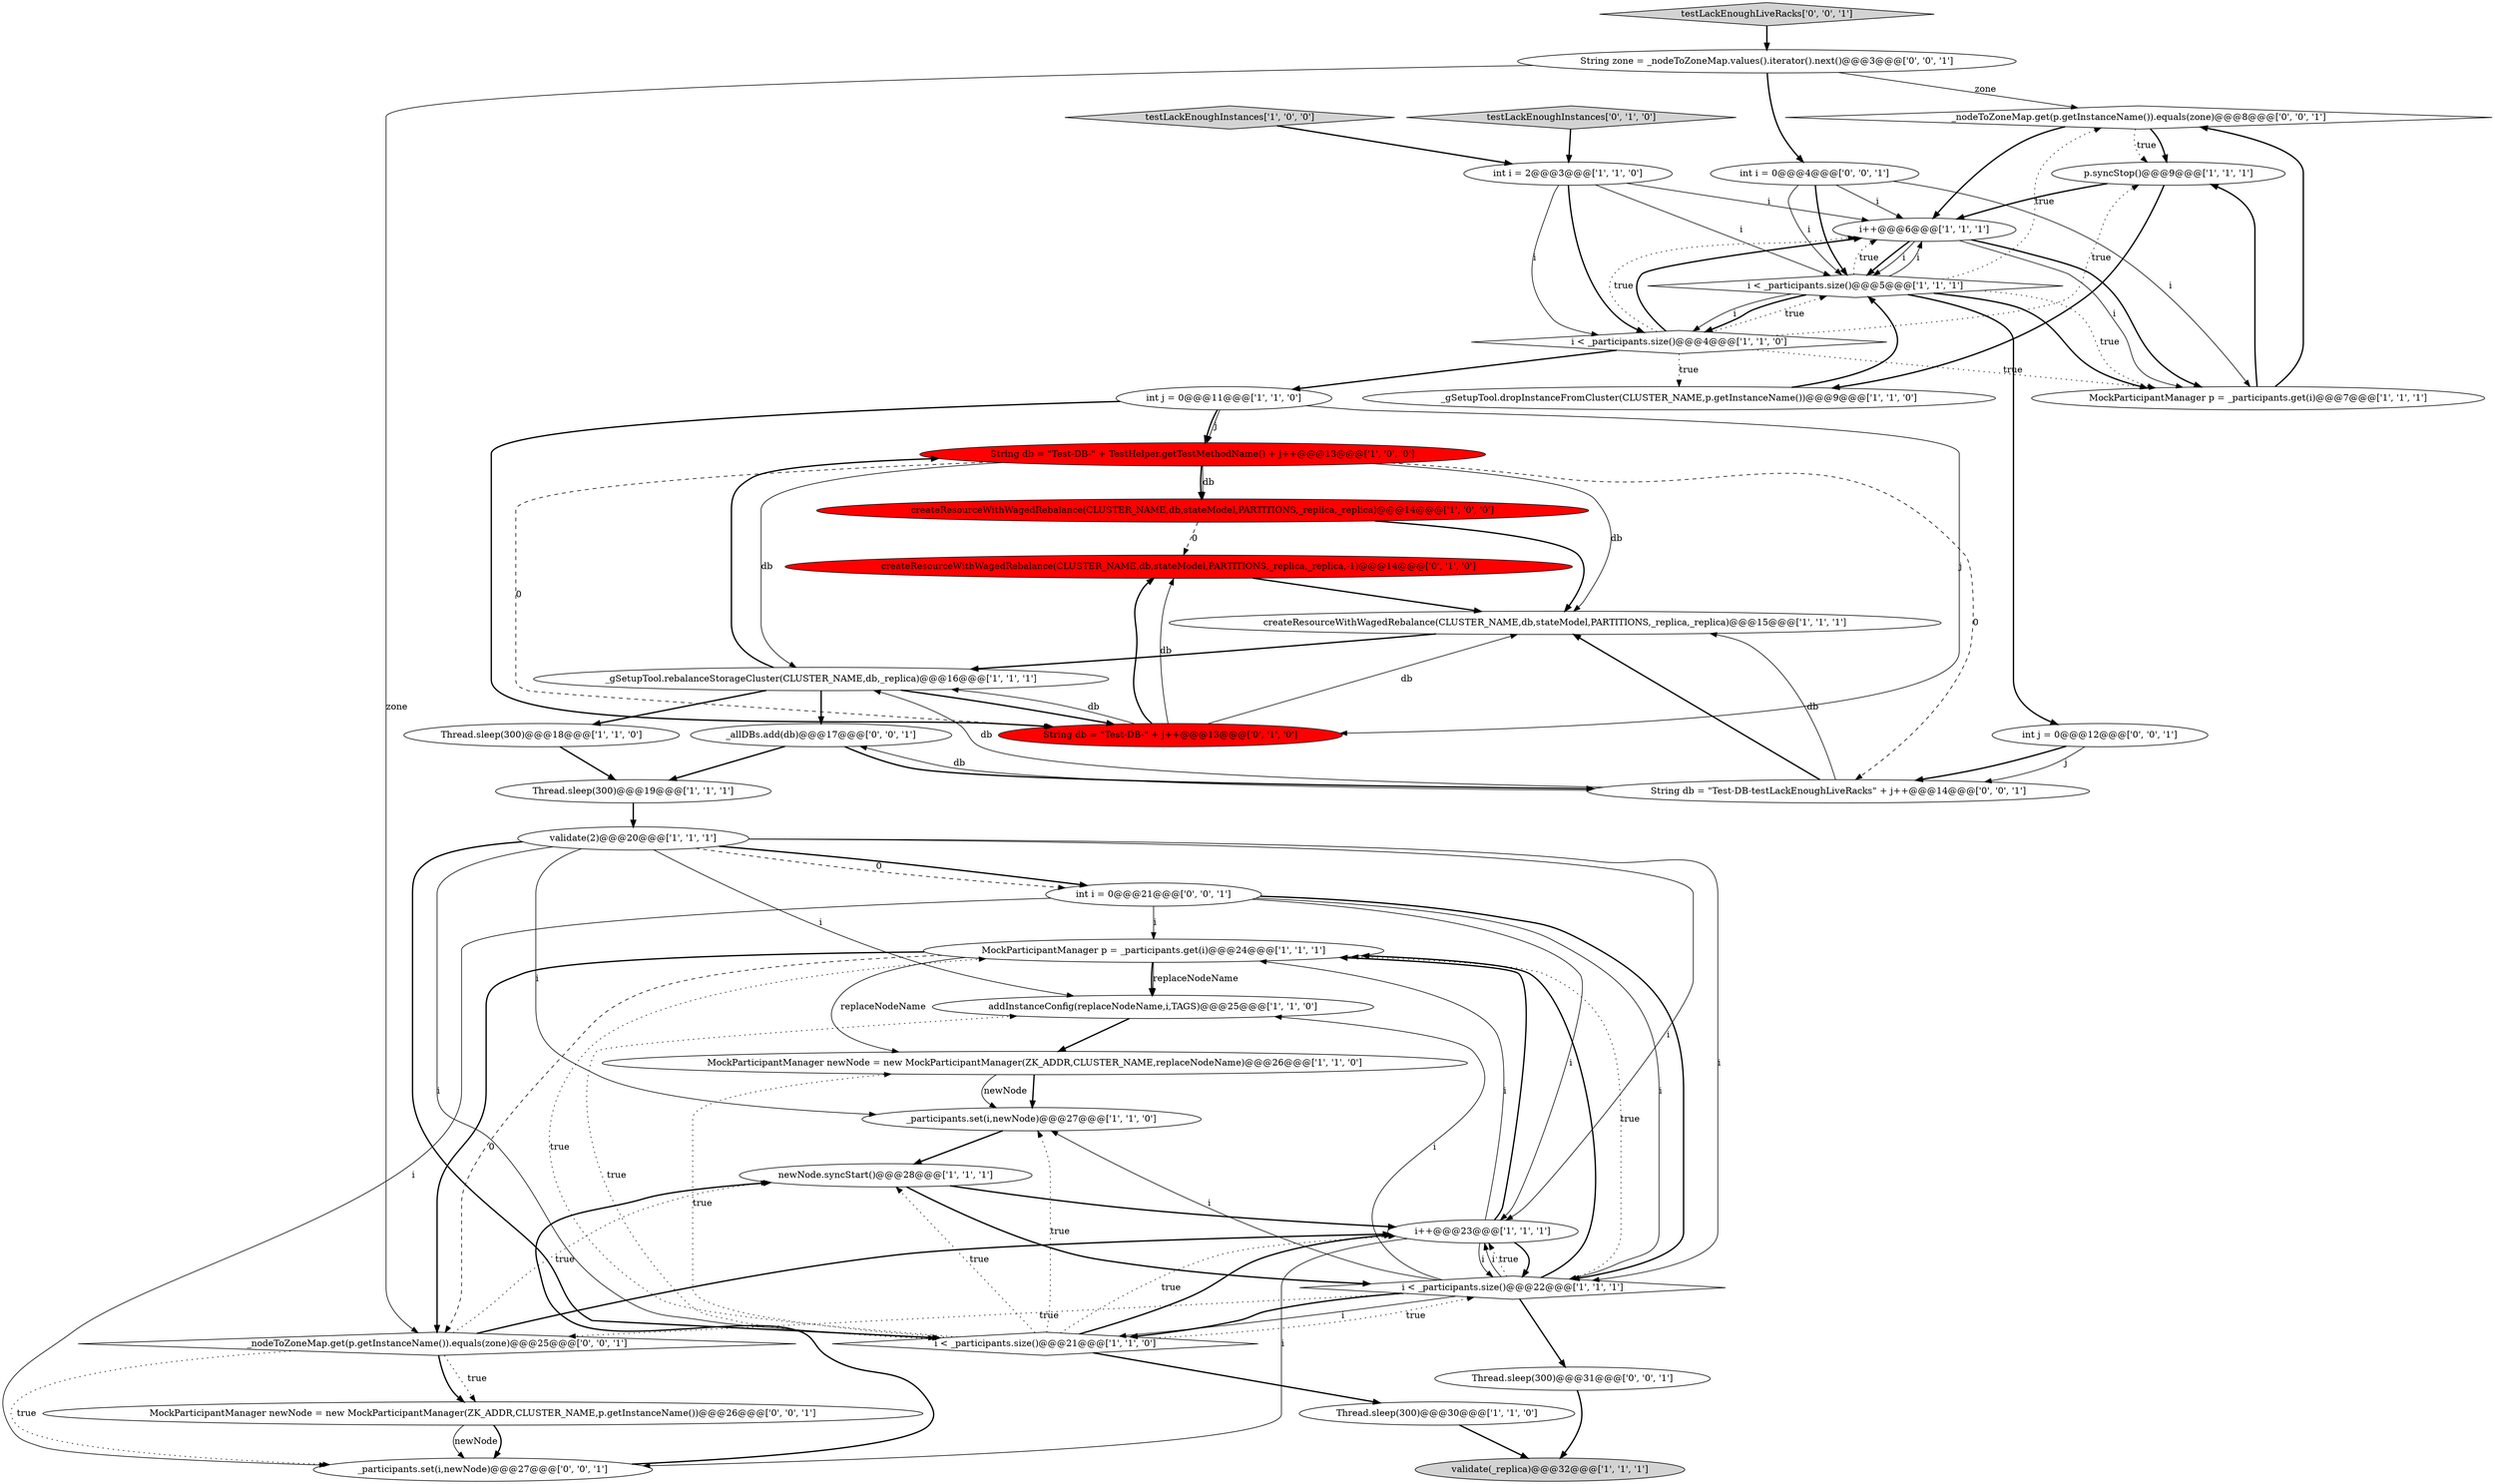 digraph {
23 [style = filled, label = "MockParticipantManager p = _participants.get(i)@@@24@@@['1', '1', '1']", fillcolor = white, shape = ellipse image = "AAA0AAABBB1BBB"];
9 [style = filled, label = "p.syncStop()@@@9@@@['1', '1', '1']", fillcolor = white, shape = ellipse image = "AAA0AAABBB1BBB"];
8 [style = filled, label = "int j = 0@@@11@@@['1', '1', '0']", fillcolor = white, shape = ellipse image = "AAA0AAABBB1BBB"];
13 [style = filled, label = "int i = 2@@@3@@@['1', '1', '0']", fillcolor = white, shape = ellipse image = "AAA0AAABBB1BBB"];
18 [style = filled, label = "MockParticipantManager p = _participants.get(i)@@@7@@@['1', '1', '1']", fillcolor = white, shape = ellipse image = "AAA0AAABBB1BBB"];
25 [style = filled, label = "_participants.set(i,newNode)@@@27@@@['1', '1', '0']", fillcolor = white, shape = ellipse image = "AAA0AAABBB1BBB"];
15 [style = filled, label = "addInstanceConfig(replaceNodeName,i,TAGS)@@@25@@@['1', '1', '0']", fillcolor = white, shape = ellipse image = "AAA0AAABBB1BBB"];
22 [style = filled, label = "createResourceWithWagedRebalance(CLUSTER_NAME,db,stateModel,PARTITIONS,_replica,_replica)@@@14@@@['1', '0', '0']", fillcolor = red, shape = ellipse image = "AAA1AAABBB1BBB"];
26 [style = filled, label = "createResourceWithWagedRebalance(CLUSTER_NAME,db,stateModel,PARTITIONS,_replica,_replica,-1)@@@14@@@['0', '1', '0']", fillcolor = red, shape = ellipse image = "AAA1AAABBB2BBB"];
39 [style = filled, label = "MockParticipantManager newNode = new MockParticipantManager(ZK_ADDR,CLUSTER_NAME,p.getInstanceName())@@@26@@@['0', '0', '1']", fillcolor = white, shape = ellipse image = "AAA0AAABBB3BBB"];
3 [style = filled, label = "String db = \"Test-DB-\" + TestHelper.getTestMethodName() + j++@@@13@@@['1', '0', '0']", fillcolor = red, shape = ellipse image = "AAA1AAABBB1BBB"];
28 [style = filled, label = "testLackEnoughInstances['0', '1', '0']", fillcolor = lightgray, shape = diamond image = "AAA0AAABBB2BBB"];
11 [style = filled, label = "i < _participants.size()@@@21@@@['1', '1', '0']", fillcolor = white, shape = diamond image = "AAA0AAABBB1BBB"];
32 [style = filled, label = "_participants.set(i,newNode)@@@27@@@['0', '0', '1']", fillcolor = white, shape = ellipse image = "AAA0AAABBB3BBB"];
0 [style = filled, label = "Thread.sleep(300)@@@30@@@['1', '1', '0']", fillcolor = white, shape = ellipse image = "AAA0AAABBB1BBB"];
1 [style = filled, label = "i++@@@6@@@['1', '1', '1']", fillcolor = white, shape = ellipse image = "AAA0AAABBB1BBB"];
20 [style = filled, label = "i < _participants.size()@@@5@@@['1', '1', '1']", fillcolor = white, shape = diamond image = "AAA0AAABBB1BBB"];
19 [style = filled, label = "_gSetupTool.rebalanceStorageCluster(CLUSTER_NAME,db,_replica)@@@16@@@['1', '1', '1']", fillcolor = white, shape = ellipse image = "AAA0AAABBB1BBB"];
24 [style = filled, label = "validate(_replica)@@@32@@@['1', '1', '1']", fillcolor = lightgray, shape = ellipse image = "AAA0AAABBB1BBB"];
33 [style = filled, label = "String zone = _nodeToZoneMap.values().iterator().next()@@@3@@@['0', '0', '1']", fillcolor = white, shape = ellipse image = "AAA0AAABBB3BBB"];
30 [style = filled, label = "_allDBs.add(db)@@@17@@@['0', '0', '1']", fillcolor = white, shape = ellipse image = "AAA0AAABBB3BBB"];
7 [style = filled, label = "MockParticipantManager newNode = new MockParticipantManager(ZK_ADDR,CLUSTER_NAME,replaceNodeName)@@@26@@@['1', '1', '0']", fillcolor = white, shape = ellipse image = "AAA0AAABBB1BBB"];
37 [style = filled, label = "int i = 0@@@21@@@['0', '0', '1']", fillcolor = white, shape = ellipse image = "AAA0AAABBB3BBB"];
6 [style = filled, label = "Thread.sleep(300)@@@19@@@['1', '1', '1']", fillcolor = white, shape = ellipse image = "AAA0AAABBB1BBB"];
36 [style = filled, label = "_nodeToZoneMap.get(p.getInstanceName()).equals(zone)@@@8@@@['0', '0', '1']", fillcolor = white, shape = diamond image = "AAA0AAABBB3BBB"];
12 [style = filled, label = "validate(2)@@@20@@@['1', '1', '1']", fillcolor = white, shape = ellipse image = "AAA0AAABBB1BBB"];
29 [style = filled, label = "int i = 0@@@4@@@['0', '0', '1']", fillcolor = white, shape = ellipse image = "AAA0AAABBB3BBB"];
38 [style = filled, label = "Thread.sleep(300)@@@31@@@['0', '0', '1']", fillcolor = white, shape = ellipse image = "AAA0AAABBB3BBB"];
40 [style = filled, label = "int j = 0@@@12@@@['0', '0', '1']", fillcolor = white, shape = ellipse image = "AAA0AAABBB3BBB"];
35 [style = filled, label = "testLackEnoughLiveRacks['0', '0', '1']", fillcolor = lightgray, shape = diamond image = "AAA0AAABBB3BBB"];
4 [style = filled, label = "testLackEnoughInstances['1', '0', '0']", fillcolor = lightgray, shape = diamond image = "AAA0AAABBB1BBB"];
2 [style = filled, label = "i++@@@23@@@['1', '1', '1']", fillcolor = white, shape = ellipse image = "AAA0AAABBB1BBB"];
14 [style = filled, label = "_gSetupTool.dropInstanceFromCluster(CLUSTER_NAME,p.getInstanceName())@@@9@@@['1', '1', '0']", fillcolor = white, shape = ellipse image = "AAA0AAABBB1BBB"];
10 [style = filled, label = "Thread.sleep(300)@@@18@@@['1', '1', '0']", fillcolor = white, shape = ellipse image = "AAA0AAABBB1BBB"];
16 [style = filled, label = "i < _participants.size()@@@22@@@['1', '1', '1']", fillcolor = white, shape = diamond image = "AAA0AAABBB1BBB"];
27 [style = filled, label = "String db = \"Test-DB-\" + j++@@@13@@@['0', '1', '0']", fillcolor = red, shape = ellipse image = "AAA1AAABBB2BBB"];
21 [style = filled, label = "i < _participants.size()@@@4@@@['1', '1', '0']", fillcolor = white, shape = diamond image = "AAA0AAABBB1BBB"];
17 [style = filled, label = "createResourceWithWagedRebalance(CLUSTER_NAME,db,stateModel,PARTITIONS,_replica,_replica)@@@15@@@['1', '1', '1']", fillcolor = white, shape = ellipse image = "AAA0AAABBB1BBB"];
31 [style = filled, label = "String db = \"Test-DB-testLackEnoughLiveRacks\" + j++@@@14@@@['0', '0', '1']", fillcolor = white, shape = ellipse image = "AAA0AAABBB3BBB"];
5 [style = filled, label = "newNode.syncStart()@@@28@@@['1', '1', '1']", fillcolor = white, shape = ellipse image = "AAA0AAABBB1BBB"];
34 [style = filled, label = "_nodeToZoneMap.get(p.getInstanceName()).equals(zone)@@@25@@@['0', '0', '1']", fillcolor = white, shape = diamond image = "AAA0AAABBB3BBB"];
27->19 [style = solid, label="db"];
16->34 [style = dotted, label="true"];
21->18 [style = dotted, label="true"];
23->15 [style = solid, label="replaceNodeName"];
21->8 [style = bold, label=""];
12->25 [style = solid, label="i"];
1->20 [style = bold, label=""];
20->36 [style = dotted, label="true"];
16->15 [style = solid, label="i"];
30->6 [style = bold, label=""];
2->23 [style = bold, label=""];
16->11 [style = solid, label="i"];
11->2 [style = dotted, label="true"];
34->2 [style = bold, label=""];
0->24 [style = bold, label=""];
21->1 [style = bold, label=""];
20->1 [style = solid, label="i"];
9->14 [style = bold, label=""];
20->18 [style = dotted, label="true"];
40->31 [style = solid, label="j"];
22->26 [style = dashed, label="0"];
40->31 [style = bold, label=""];
37->16 [style = solid, label="i"];
11->15 [style = dotted, label="true"];
8->27 [style = bold, label=""];
19->3 [style = bold, label=""];
7->25 [style = solid, label="newNode"];
14->20 [style = bold, label=""];
2->16 [style = bold, label=""];
11->7 [style = dotted, label="true"];
13->21 [style = solid, label="i"];
21->20 [style = dotted, label="true"];
36->9 [style = bold, label=""];
12->37 [style = dashed, label="0"];
23->34 [style = dashed, label="0"];
16->2 [style = solid, label="i"];
26->17 [style = bold, label=""];
3->31 [style = dashed, label="0"];
13->20 [style = solid, label="i"];
20->21 [style = solid, label="i"];
12->11 [style = bold, label=""];
3->19 [style = solid, label="db"];
11->5 [style = dotted, label="true"];
37->32 [style = solid, label="i"];
27->17 [style = solid, label="db"];
8->27 [style = solid, label="j"];
33->36 [style = solid, label="zone"];
12->37 [style = bold, label=""];
1->18 [style = solid, label="i"];
33->29 [style = bold, label=""];
20->18 [style = bold, label=""];
29->20 [style = bold, label=""];
21->9 [style = dotted, label="true"];
12->2 [style = solid, label="i"];
33->34 [style = solid, label="zone"];
18->9 [style = bold, label=""];
22->17 [style = bold, label=""];
11->16 [style = dotted, label="true"];
12->11 [style = solid, label="i"];
9->1 [style = bold, label=""];
37->16 [style = bold, label=""];
37->23 [style = solid, label="i"];
27->26 [style = bold, label=""];
1->20 [style = solid, label="i"];
31->17 [style = solid, label="db"];
13->1 [style = solid, label="i"];
38->24 [style = bold, label=""];
12->15 [style = solid, label="i"];
3->27 [style = dashed, label="0"];
4->13 [style = bold, label=""];
8->3 [style = bold, label=""];
23->15 [style = bold, label=""];
29->18 [style = solid, label="i"];
19->10 [style = bold, label=""];
16->23 [style = bold, label=""];
29->20 [style = solid, label="i"];
10->6 [style = bold, label=""];
34->39 [style = dotted, label="true"];
5->16 [style = bold, label=""];
20->1 [style = dotted, label="true"];
23->7 [style = solid, label="replaceNodeName"];
30->31 [style = bold, label=""];
29->1 [style = solid, label="i"];
39->32 [style = bold, label=""];
34->39 [style = bold, label=""];
25->5 [style = bold, label=""];
2->32 [style = solid, label="i"];
31->17 [style = bold, label=""];
3->17 [style = solid, label="db"];
6->12 [style = bold, label=""];
34->32 [style = dotted, label="true"];
32->5 [style = bold, label=""];
34->5 [style = dotted, label="true"];
16->11 [style = bold, label=""];
12->16 [style = solid, label="i"];
16->2 [style = dotted, label="true"];
15->7 [style = bold, label=""];
21->1 [style = dotted, label="true"];
31->19 [style = solid, label="db"];
11->23 [style = dotted, label="true"];
35->33 [style = bold, label=""];
2->23 [style = solid, label="i"];
28->13 [style = bold, label=""];
3->22 [style = solid, label="db"];
1->18 [style = bold, label=""];
18->36 [style = bold, label=""];
39->32 [style = solid, label="newNode"];
37->2 [style = solid, label="i"];
3->22 [style = bold, label=""];
16->23 [style = dotted, label="true"];
17->19 [style = bold, label=""];
11->2 [style = bold, label=""];
36->1 [style = bold, label=""];
16->25 [style = solid, label="i"];
20->21 [style = bold, label=""];
5->2 [style = bold, label=""];
20->40 [style = bold, label=""];
11->0 [style = bold, label=""];
11->25 [style = dotted, label="true"];
19->27 [style = bold, label=""];
21->14 [style = dotted, label="true"];
31->30 [style = solid, label="db"];
23->34 [style = bold, label=""];
27->26 [style = solid, label="db"];
7->25 [style = bold, label=""];
13->21 [style = bold, label=""];
8->3 [style = solid, label="j"];
36->9 [style = dotted, label="true"];
2->16 [style = solid, label="i"];
16->38 [style = bold, label=""];
19->30 [style = bold, label=""];
}
